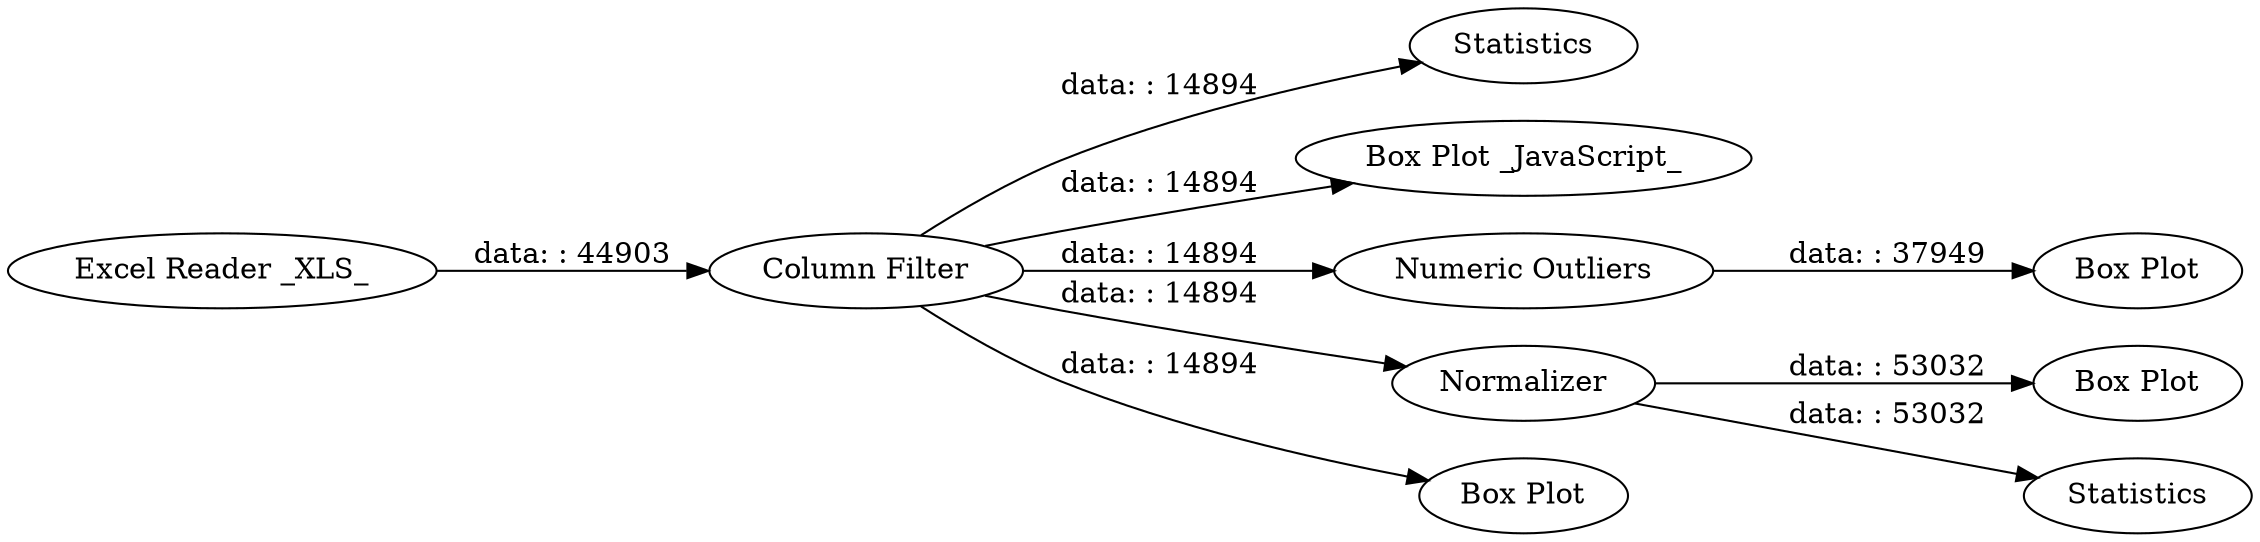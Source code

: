 digraph {
	"-8878100337085909387_34" [label="Box Plot"]
	"-8878100337085909387_33" [label="Column Filter"]
	"-8878100337085909387_36" [label="Box Plot"]
	"-8878100337085909387_31" [label=Statistics]
	"-8878100337085909387_29" [label=Statistics]
	"-8878100337085909387_18" [label="Box Plot _JavaScript_"]
	"-8878100337085909387_27" [label="Excel Reader _XLS_"]
	"-8878100337085909387_25" [label="Numeric Outliers"]
	"-8878100337085909387_32" [label=Normalizer]
	"-8878100337085909387_35" [label="Box Plot"]
	"-8878100337085909387_33" -> "-8878100337085909387_18" [label="data: : 14894"]
	"-8878100337085909387_27" -> "-8878100337085909387_33" [label="data: : 44903"]
	"-8878100337085909387_25" -> "-8878100337085909387_34" [label="data: : 37949"]
	"-8878100337085909387_32" -> "-8878100337085909387_36" [label="data: : 53032"]
	"-8878100337085909387_33" -> "-8878100337085909387_29" [label="data: : 14894"]
	"-8878100337085909387_32" -> "-8878100337085909387_31" [label="data: : 53032"]
	"-8878100337085909387_33" -> "-8878100337085909387_35" [label="data: : 14894"]
	"-8878100337085909387_33" -> "-8878100337085909387_25" [label="data: : 14894"]
	"-8878100337085909387_33" -> "-8878100337085909387_32" [label="data: : 14894"]
	rankdir=LR
}
